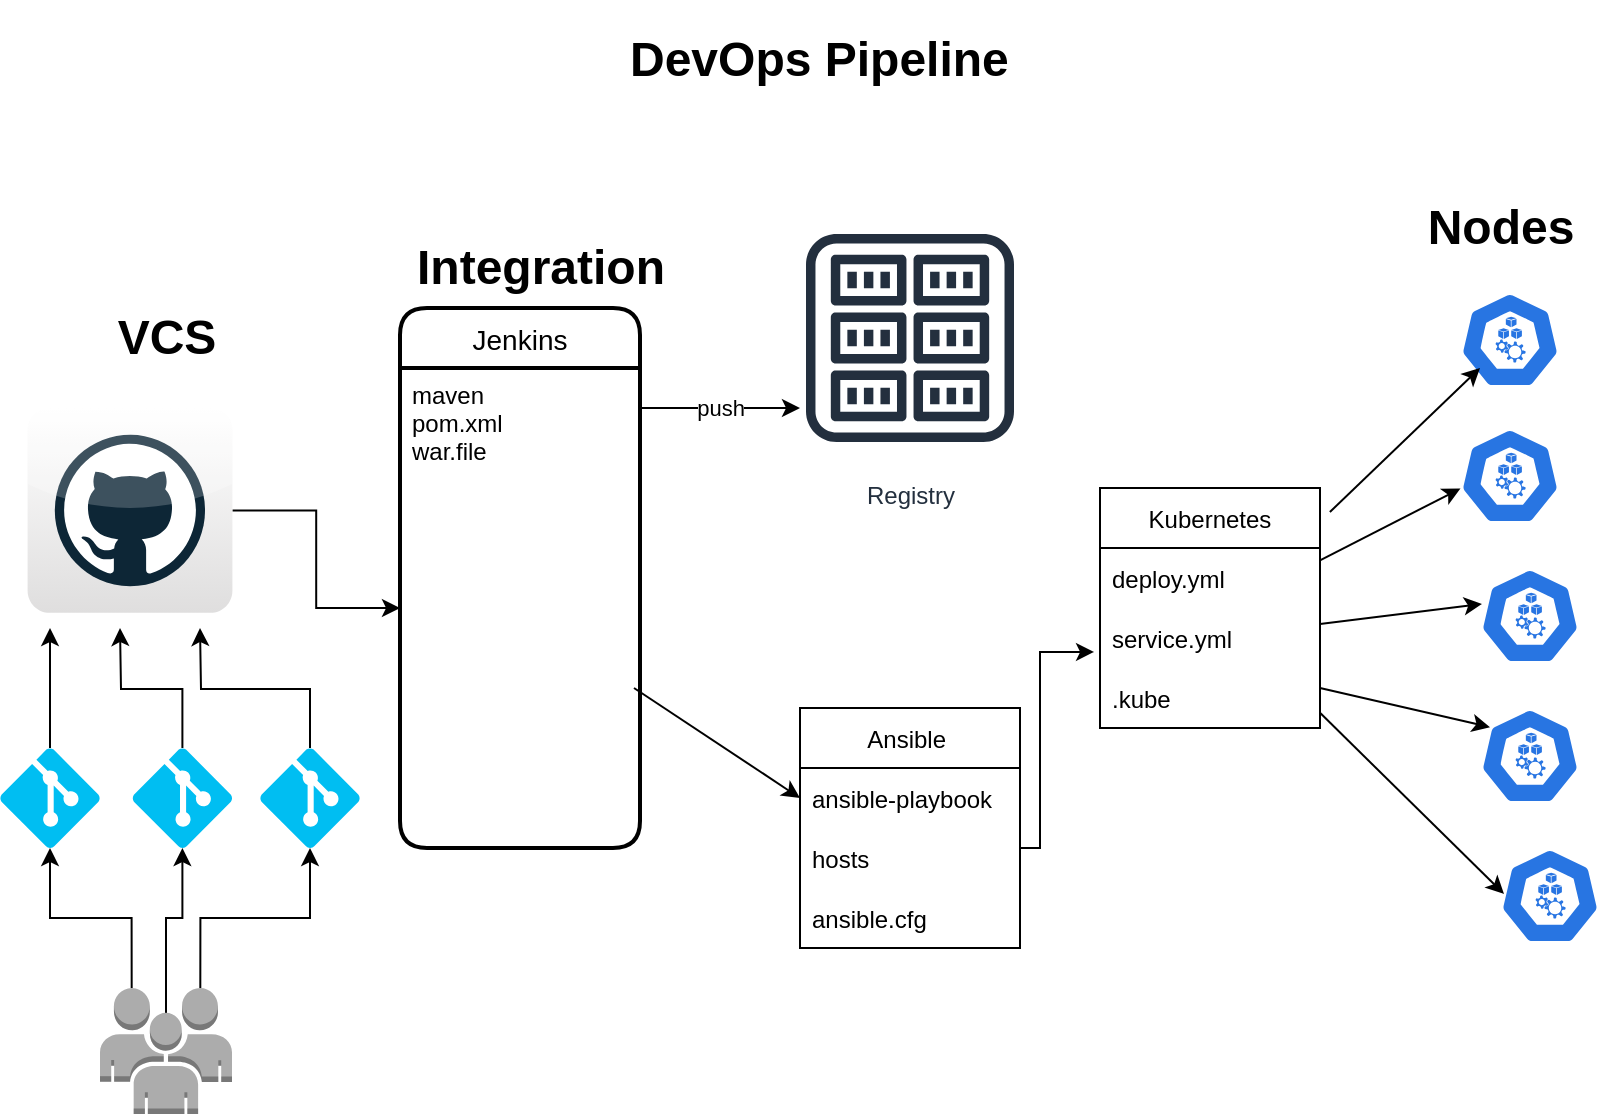 <mxfile version="16.0.2" type="device"><diagram id="yr-qwv-TI7x5RQ7laX0O" name="Page-1"><mxGraphModel dx="1022" dy="1653" grid="1" gridSize="10" guides="1" tooltips="1" connect="1" arrows="1" fold="1" page="1" pageScale="1" pageWidth="850" pageHeight="1100" math="0" shadow="0"><root><mxCell id="0"/><mxCell id="1" parent="0"/><mxCell id="ZyTOvh6fuR5sjkaelFJa-1" value="&lt;h1&gt;DevOps Pipeline&lt;/h1&gt;" style="text;html=1;strokeColor=none;fillColor=none;spacing=5;spacingTop=-20;whiteSpace=wrap;overflow=hidden;rounded=0;" vertex="1" parent="1"><mxGeometry x="310" y="-24" width="220" height="40" as="geometry"/></mxCell><mxCell id="ZyTOvh6fuR5sjkaelFJa-91" value="" style="edgeStyle=orthogonalEdgeStyle;rounded=0;orthogonalLoop=1;jettySize=auto;html=1;" edge="1" parent="1" source="ZyTOvh6fuR5sjkaelFJa-50" target="ZyTOvh6fuR5sjkaelFJa-63"><mxGeometry relative="1" as="geometry"/></mxCell><mxCell id="ZyTOvh6fuR5sjkaelFJa-50" value="" style="dashed=0;outlineConnect=0;html=1;align=center;labelPosition=center;verticalLabelPosition=bottom;verticalAlign=top;shape=mxgraph.webicons.github;gradientColor=#DFDEDE" vertex="1" parent="1"><mxGeometry x="13.8" y="170" width="102.4" height="102.4" as="geometry"/></mxCell><mxCell id="ZyTOvh6fuR5sjkaelFJa-98" style="edgeStyle=orthogonalEdgeStyle;rounded=0;orthogonalLoop=1;jettySize=auto;html=1;exitX=0.5;exitY=0;exitDx=0;exitDy=0;exitPerimeter=0;" edge="1" parent="1" source="ZyTOvh6fuR5sjkaelFJa-51"><mxGeometry relative="1" as="geometry"><mxPoint x="25" y="280" as="targetPoint"/></mxGeometry></mxCell><mxCell id="ZyTOvh6fuR5sjkaelFJa-51" value="" style="verticalLabelPosition=bottom;html=1;verticalAlign=top;align=center;strokeColor=none;fillColor=#00BEF2;shape=mxgraph.azure.git_repository;" vertex="1" parent="1"><mxGeometry y="340" width="50" height="50" as="geometry"/></mxCell><mxCell id="ZyTOvh6fuR5sjkaelFJa-100" style="edgeStyle=orthogonalEdgeStyle;rounded=0;orthogonalLoop=1;jettySize=auto;html=1;exitX=0.5;exitY=0;exitDx=0;exitDy=0;exitPerimeter=0;" edge="1" parent="1" source="ZyTOvh6fuR5sjkaelFJa-52"><mxGeometry relative="1" as="geometry"><mxPoint x="60" y="280" as="targetPoint"/></mxGeometry></mxCell><mxCell id="ZyTOvh6fuR5sjkaelFJa-52" value="" style="verticalLabelPosition=bottom;html=1;verticalAlign=top;align=center;strokeColor=none;fillColor=#00BEF2;shape=mxgraph.azure.git_repository;" vertex="1" parent="1"><mxGeometry x="66.2" y="340" width="50" height="50" as="geometry"/></mxCell><mxCell id="ZyTOvh6fuR5sjkaelFJa-102" style="edgeStyle=orthogonalEdgeStyle;rounded=0;orthogonalLoop=1;jettySize=auto;html=1;exitX=0.5;exitY=0;exitDx=0;exitDy=0;exitPerimeter=0;" edge="1" parent="1" source="ZyTOvh6fuR5sjkaelFJa-53"><mxGeometry relative="1" as="geometry"><mxPoint x="100" y="280" as="targetPoint"/></mxGeometry></mxCell><mxCell id="ZyTOvh6fuR5sjkaelFJa-53" value="" style="verticalLabelPosition=bottom;html=1;verticalAlign=top;align=center;strokeColor=none;fillColor=#00BEF2;shape=mxgraph.azure.git_repository;" vertex="1" parent="1"><mxGeometry x="130" y="340" width="50" height="50" as="geometry"/></mxCell><mxCell id="ZyTOvh6fuR5sjkaelFJa-92" style="edgeStyle=orthogonalEdgeStyle;rounded=0;orthogonalLoop=1;jettySize=auto;html=1;exitX=0.24;exitY=0;exitDx=0;exitDy=0;exitPerimeter=0;" edge="1" parent="1" source="ZyTOvh6fuR5sjkaelFJa-55" target="ZyTOvh6fuR5sjkaelFJa-51"><mxGeometry relative="1" as="geometry"/></mxCell><mxCell id="ZyTOvh6fuR5sjkaelFJa-94" style="edgeStyle=orthogonalEdgeStyle;rounded=0;orthogonalLoop=1;jettySize=auto;html=1;exitX=0.76;exitY=0;exitDx=0;exitDy=0;exitPerimeter=0;entryX=0.5;entryY=1;entryDx=0;entryDy=0;entryPerimeter=0;" edge="1" parent="1" source="ZyTOvh6fuR5sjkaelFJa-55" target="ZyTOvh6fuR5sjkaelFJa-53"><mxGeometry relative="1" as="geometry"/></mxCell><mxCell id="ZyTOvh6fuR5sjkaelFJa-96" style="edgeStyle=orthogonalEdgeStyle;rounded=0;orthogonalLoop=1;jettySize=auto;html=1;exitX=0.5;exitY=0.2;exitDx=0;exitDy=0;exitPerimeter=0;entryX=0.5;entryY=1;entryDx=0;entryDy=0;entryPerimeter=0;" edge="1" parent="1" source="ZyTOvh6fuR5sjkaelFJa-55" target="ZyTOvh6fuR5sjkaelFJa-52"><mxGeometry relative="1" as="geometry"/></mxCell><mxCell id="ZyTOvh6fuR5sjkaelFJa-55" value="" style="outlineConnect=0;dashed=0;verticalLabelPosition=bottom;verticalAlign=top;align=center;html=1;shape=mxgraph.aws3.users;fillColor=#ACACAC;gradientColor=none;" vertex="1" parent="1"><mxGeometry x="50.0" y="460" width="66" height="63" as="geometry"/></mxCell><mxCell id="ZyTOvh6fuR5sjkaelFJa-62" value="Jenkins" style="swimlane;childLayout=stackLayout;horizontal=1;startSize=30;horizontalStack=0;rounded=1;fontSize=14;fontStyle=0;strokeWidth=2;resizeParent=0;resizeLast=1;shadow=0;dashed=0;align=center;" vertex="1" parent="1"><mxGeometry x="200" y="120" width="120" height="270" as="geometry"/></mxCell><mxCell id="ZyTOvh6fuR5sjkaelFJa-63" value="maven&#10;pom.xml&#10;war.file" style="align=left;strokeColor=none;fillColor=none;spacingLeft=4;fontSize=12;verticalAlign=top;resizable=0;rotatable=0;part=1;" vertex="1" parent="ZyTOvh6fuR5sjkaelFJa-62"><mxGeometry y="30" width="120" height="240" as="geometry"/></mxCell><mxCell id="ZyTOvh6fuR5sjkaelFJa-64" value="Registry" style="sketch=0;outlineConnect=0;fontColor=#232F3E;gradientColor=none;strokeColor=#232F3E;fillColor=#ffffff;dashed=0;verticalLabelPosition=bottom;verticalAlign=top;align=center;html=1;fontSize=12;fontStyle=0;aspect=fixed;shape=mxgraph.aws4.resourceIcon;resIcon=mxgraph.aws4.registry;" vertex="1" parent="1"><mxGeometry x="390" y="70" width="130" height="130" as="geometry"/></mxCell><mxCell id="ZyTOvh6fuR5sjkaelFJa-65" value="Integration" style="text;strokeColor=none;fillColor=none;html=1;fontSize=24;fontStyle=1;verticalAlign=middle;align=center;" vertex="1" parent="1"><mxGeometry x="220" y="80" width="100" height="40" as="geometry"/></mxCell><mxCell id="ZyTOvh6fuR5sjkaelFJa-66" value="Ansible " style="swimlane;fontStyle=0;childLayout=stackLayout;horizontal=1;startSize=30;horizontalStack=0;resizeParent=1;resizeParentMax=0;resizeLast=0;collapsible=1;marginBottom=0;" vertex="1" parent="1"><mxGeometry x="400" y="320" width="110" height="120" as="geometry"/></mxCell><mxCell id="ZyTOvh6fuR5sjkaelFJa-67" value="ansible-playbook" style="text;strokeColor=none;fillColor=none;align=left;verticalAlign=middle;spacingLeft=4;spacingRight=4;overflow=hidden;points=[[0,0.5],[1,0.5]];portConstraint=eastwest;rotatable=0;" vertex="1" parent="ZyTOvh6fuR5sjkaelFJa-66"><mxGeometry y="30" width="110" height="30" as="geometry"/></mxCell><mxCell id="ZyTOvh6fuR5sjkaelFJa-68" value="hosts" style="text;strokeColor=none;fillColor=none;align=left;verticalAlign=middle;spacingLeft=4;spacingRight=4;overflow=hidden;points=[[0,0.5],[1,0.5]];portConstraint=eastwest;rotatable=0;" vertex="1" parent="ZyTOvh6fuR5sjkaelFJa-66"><mxGeometry y="60" width="110" height="30" as="geometry"/></mxCell><mxCell id="ZyTOvh6fuR5sjkaelFJa-69" value="ansible.cfg" style="text;strokeColor=none;fillColor=none;align=left;verticalAlign=middle;spacingLeft=4;spacingRight=4;overflow=hidden;points=[[0,0.5],[1,0.5]];portConstraint=eastwest;rotatable=0;" vertex="1" parent="ZyTOvh6fuR5sjkaelFJa-66"><mxGeometry y="90" width="110" height="30" as="geometry"/></mxCell><mxCell id="ZyTOvh6fuR5sjkaelFJa-70" value="Kubernetes" style="swimlane;fontStyle=0;childLayout=stackLayout;horizontal=1;startSize=30;horizontalStack=0;resizeParent=1;resizeParentMax=0;resizeLast=0;collapsible=1;marginBottom=0;" vertex="1" parent="1"><mxGeometry x="550" y="210" width="110" height="120" as="geometry"/></mxCell><mxCell id="ZyTOvh6fuR5sjkaelFJa-71" value="deploy.yml" style="text;strokeColor=none;fillColor=none;align=left;verticalAlign=middle;spacingLeft=4;spacingRight=4;overflow=hidden;points=[[0,0.5],[1,0.5]];portConstraint=eastwest;rotatable=0;" vertex="1" parent="ZyTOvh6fuR5sjkaelFJa-70"><mxGeometry y="30" width="110" height="30" as="geometry"/></mxCell><mxCell id="ZyTOvh6fuR5sjkaelFJa-72" value="service.yml" style="text;strokeColor=none;fillColor=none;align=left;verticalAlign=middle;spacingLeft=4;spacingRight=4;overflow=hidden;points=[[0,0.5],[1,0.5]];portConstraint=eastwest;rotatable=0;" vertex="1" parent="ZyTOvh6fuR5sjkaelFJa-70"><mxGeometry y="60" width="110" height="30" as="geometry"/></mxCell><mxCell id="ZyTOvh6fuR5sjkaelFJa-73" value=".kube" style="text;strokeColor=none;fillColor=none;align=left;verticalAlign=middle;spacingLeft=4;spacingRight=4;overflow=hidden;points=[[0,0.5],[1,0.5]];portConstraint=eastwest;rotatable=0;" vertex="1" parent="ZyTOvh6fuR5sjkaelFJa-70"><mxGeometry y="90" width="110" height="30" as="geometry"/></mxCell><mxCell id="ZyTOvh6fuR5sjkaelFJa-74" value="" style="sketch=0;html=1;dashed=0;whitespace=wrap;fillColor=#2875E2;strokeColor=#ffffff;points=[[0.005,0.63,0],[0.1,0.2,0],[0.9,0.2,0],[0.5,0,0],[0.995,0.63,0],[0.72,0.99,0],[0.5,1,0],[0.28,0.99,0]];shape=mxgraph.kubernetes.icon;prIcon=node" vertex="1" parent="1"><mxGeometry x="730" y="112" width="50" height="48" as="geometry"/></mxCell><mxCell id="ZyTOvh6fuR5sjkaelFJa-77" value="" style="sketch=0;html=1;dashed=0;whitespace=wrap;fillColor=#2875E2;strokeColor=#ffffff;points=[[0.005,0.63,0],[0.1,0.2,0],[0.9,0.2,0],[0.5,0,0],[0.995,0.63,0],[0.72,0.99,0],[0.5,1,0],[0.28,0.99,0]];shape=mxgraph.kubernetes.icon;prIcon=node" vertex="1" parent="1"><mxGeometry x="730" y="180" width="50" height="48" as="geometry"/></mxCell><mxCell id="ZyTOvh6fuR5sjkaelFJa-78" value="" style="sketch=0;html=1;dashed=0;whitespace=wrap;fillColor=#2875E2;strokeColor=#ffffff;points=[[0.005,0.63,0],[0.1,0.2,0],[0.9,0.2,0],[0.5,0,0],[0.995,0.63,0],[0.72,0.99,0],[0.5,1,0],[0.28,0.99,0]];shape=mxgraph.kubernetes.icon;prIcon=node" vertex="1" parent="1"><mxGeometry x="740" y="250.0" width="50" height="48" as="geometry"/></mxCell><mxCell id="ZyTOvh6fuR5sjkaelFJa-79" value="" style="sketch=0;html=1;dashed=0;whitespace=wrap;fillColor=#2875E2;strokeColor=#ffffff;points=[[0.005,0.63,0],[0.1,0.2,0],[0.9,0.2,0],[0.5,0,0],[0.995,0.63,0],[0.72,0.99,0],[0.5,1,0],[0.28,0.99,0]];shape=mxgraph.kubernetes.icon;prIcon=node" vertex="1" parent="1"><mxGeometry x="740" y="320" width="50" height="48" as="geometry"/></mxCell><mxCell id="ZyTOvh6fuR5sjkaelFJa-80" value="" style="sketch=0;html=1;dashed=0;whitespace=wrap;fillColor=#2875E2;strokeColor=#ffffff;points=[[0.005,0.63,0],[0.1,0.2,0],[0.9,0.2,0],[0.5,0,0],[0.995,0.63,0],[0.72,0.99,0],[0.5,1,0],[0.28,0.99,0]];shape=mxgraph.kubernetes.icon;prIcon=node" vertex="1" parent="1"><mxGeometry x="750" y="390" width="50" height="48" as="geometry"/></mxCell><mxCell id="ZyTOvh6fuR5sjkaelFJa-93" value="" style="endArrow=classic;html=1;rounded=0;entryX=0;entryY=0.5;entryDx=0;entryDy=0;" edge="1" parent="1" target="ZyTOvh6fuR5sjkaelFJa-67"><mxGeometry width="50" height="50" relative="1" as="geometry"><mxPoint x="317" y="310" as="sourcePoint"/><mxPoint x="367" y="260" as="targetPoint"/></mxGeometry></mxCell><mxCell id="ZyTOvh6fuR5sjkaelFJa-107" value="" style="endArrow=classic;html=1;rounded=0;" edge="1" parent="1"><mxGeometry relative="1" as="geometry"><mxPoint x="320" y="170" as="sourcePoint"/><mxPoint x="400" y="170" as="targetPoint"/></mxGeometry></mxCell><mxCell id="ZyTOvh6fuR5sjkaelFJa-108" value="push" style="edgeLabel;resizable=0;html=1;align=center;verticalAlign=middle;" connectable="0" vertex="1" parent="ZyTOvh6fuR5sjkaelFJa-107"><mxGeometry relative="1" as="geometry"/></mxCell><mxCell id="ZyTOvh6fuR5sjkaelFJa-112" value="" style="edgeStyle=elbowEdgeStyle;elbow=horizontal;endArrow=classic;html=1;rounded=0;entryX=-0.027;entryY=0.733;entryDx=0;entryDy=0;entryPerimeter=0;" edge="1" parent="1" target="ZyTOvh6fuR5sjkaelFJa-72"><mxGeometry width="50" height="50" relative="1" as="geometry"><mxPoint x="510" y="390" as="sourcePoint"/><mxPoint x="540" y="340" as="targetPoint"/><Array as="points"><mxPoint x="520" y="360"/></Array></mxGeometry></mxCell><mxCell id="ZyTOvh6fuR5sjkaelFJa-113" value="" style="endArrow=classic;html=1;rounded=0;exitX=1.045;exitY=0.1;exitDx=0;exitDy=0;exitPerimeter=0;" edge="1" parent="1" source="ZyTOvh6fuR5sjkaelFJa-70"><mxGeometry width="50" height="50" relative="1" as="geometry"><mxPoint x="690" y="200" as="sourcePoint"/><mxPoint x="740" y="150" as="targetPoint"/></mxGeometry></mxCell><mxCell id="ZyTOvh6fuR5sjkaelFJa-114" value="" style="endArrow=classic;html=1;rounded=0;entryX=0.04;entryY=0.479;entryDx=0;entryDy=0;entryPerimeter=0;" edge="1" parent="1" target="ZyTOvh6fuR5sjkaelFJa-80"><mxGeometry width="50" height="50" relative="1" as="geometry"><mxPoint x="660" y="322.4" as="sourcePoint"/><mxPoint x="710" y="272.4" as="targetPoint"/></mxGeometry></mxCell><mxCell id="ZyTOvh6fuR5sjkaelFJa-115" value="" style="endArrow=classic;html=1;rounded=0;entryX=0.005;entryY=0.63;entryDx=0;entryDy=0;entryPerimeter=0;" edge="1" parent="1" target="ZyTOvh6fuR5sjkaelFJa-77"><mxGeometry width="50" height="50" relative="1" as="geometry"><mxPoint x="660" y="246.2" as="sourcePoint"/><mxPoint x="710" y="196.2" as="targetPoint"/></mxGeometry></mxCell><mxCell id="ZyTOvh6fuR5sjkaelFJa-116" value="" style="endArrow=classic;html=1;rounded=0;entryX=0.02;entryY=0.375;entryDx=0;entryDy=0;entryPerimeter=0;" edge="1" parent="1" target="ZyTOvh6fuR5sjkaelFJa-78"><mxGeometry width="50" height="50" relative="1" as="geometry"><mxPoint x="660" y="278" as="sourcePoint"/><mxPoint x="710" y="228" as="targetPoint"/></mxGeometry></mxCell><mxCell id="ZyTOvh6fuR5sjkaelFJa-117" value="" style="endArrow=classic;html=1;rounded=0;entryX=0.1;entryY=0.2;entryDx=0;entryDy=0;entryPerimeter=0;" edge="1" parent="1" target="ZyTOvh6fuR5sjkaelFJa-79"><mxGeometry width="50" height="50" relative="1" as="geometry"><mxPoint x="660" y="310" as="sourcePoint"/><mxPoint x="720" y="260" as="targetPoint"/></mxGeometry></mxCell><mxCell id="ZyTOvh6fuR5sjkaelFJa-118" value="VCS" style="text;strokeColor=none;fillColor=none;html=1;fontSize=24;fontStyle=1;verticalAlign=middle;align=center;" vertex="1" parent="1"><mxGeometry x="33" y="115" width="100" height="40" as="geometry"/></mxCell><mxCell id="ZyTOvh6fuR5sjkaelFJa-119" value="Nodes" style="text;strokeColor=none;fillColor=none;html=1;fontSize=24;fontStyle=1;verticalAlign=middle;align=center;" vertex="1" parent="1"><mxGeometry x="700" y="60" width="100" height="40" as="geometry"/></mxCell></root></mxGraphModel></diagram></mxfile>